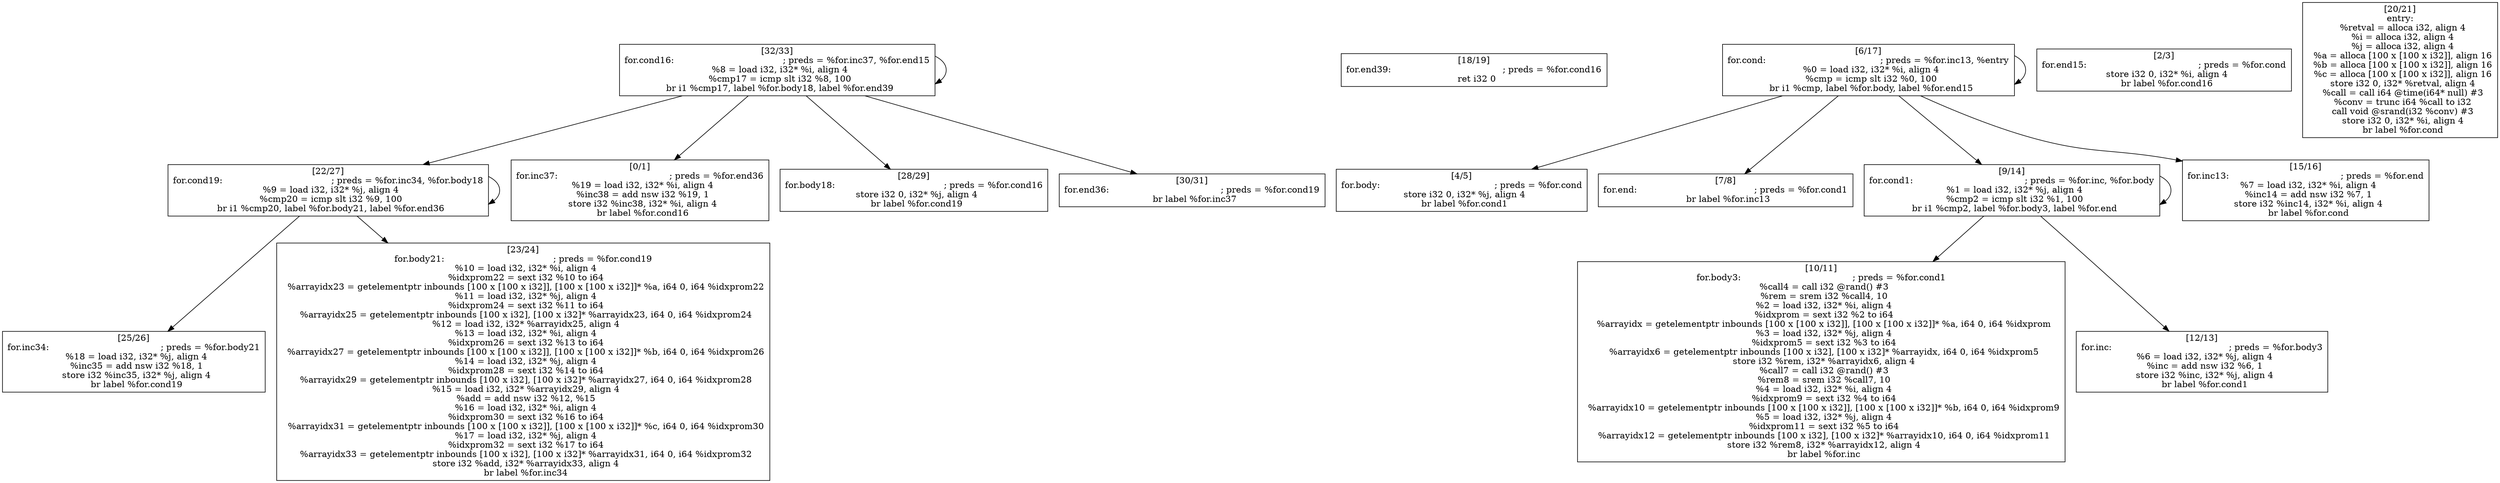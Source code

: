 
digraph G {


node38 [label="[25/26]
for.inc34:                                        ; preds = %for.body21
  %18 = load i32, i32* %j, align 4
  %inc35 = add nsw i32 %18, 1
  store i32 %inc35, i32* %j, align 4
  br label %for.cond19
",shape=rectangle ]
node26 [label="[18/19]
for.end39:                                        ; preds = %for.cond16
  ret i32 0
",shape=rectangle ]
node24 [label="[4/5]
for.body:                                         ; preds = %for.cond
  store i32 0, i32* %j, align 4
  br label %for.cond1
",shape=rectangle ]
node35 [label="[23/24]
for.body21:                                       ; preds = %for.cond19
  %10 = load i32, i32* %i, align 4
  %idxprom22 = sext i32 %10 to i64
  %arrayidx23 = getelementptr inbounds [100 x [100 x i32]], [100 x [100 x i32]]* %a, i64 0, i64 %idxprom22
  %11 = load i32, i32* %j, align 4
  %idxprom24 = sext i32 %11 to i64
  %arrayidx25 = getelementptr inbounds [100 x i32], [100 x i32]* %arrayidx23, i64 0, i64 %idxprom24
  %12 = load i32, i32* %arrayidx25, align 4
  %13 = load i32, i32* %i, align 4
  %idxprom26 = sext i32 %13 to i64
  %arrayidx27 = getelementptr inbounds [100 x [100 x i32]], [100 x [100 x i32]]* %b, i64 0, i64 %idxprom26
  %14 = load i32, i32* %j, align 4
  %idxprom28 = sext i32 %14 to i64
  %arrayidx29 = getelementptr inbounds [100 x i32], [100 x i32]* %arrayidx27, i64 0, i64 %idxprom28
  %15 = load i32, i32* %arrayidx29, align 4
  %add = add nsw i32 %12, %15
  %16 = load i32, i32* %i, align 4
  %idxprom30 = sext i32 %16 to i64
  %arrayidx31 = getelementptr inbounds [100 x [100 x i32]], [100 x [100 x i32]]* %c, i64 0, i64 %idxprom30
  %17 = load i32, i32* %j, align 4
  %idxprom32 = sext i32 %17 to i64
  %arrayidx33 = getelementptr inbounds [100 x i32], [100 x i32]* %arrayidx31, i64 0, i64 %idxprom32
  store i32 %add, i32* %arrayidx33, align 4
  br label %for.inc34
",shape=rectangle ]
node25 [label="[6/17]
for.cond:                                         ; preds = %for.inc13, %entry
  %0 = load i32, i32* %i, align 4
  %cmp = icmp slt i32 %0, 100
  br i1 %cmp, label %for.body, label %for.end15
",shape=rectangle ]
node23 [label="[2/3]
for.end15:                                        ; preds = %for.cond
  store i32 0, i32* %i, align 4
  br label %for.cond16
",shape=rectangle ]
node29 [label="[22/27]
for.cond19:                                       ; preds = %for.inc34, %for.body18
  %9 = load i32, i32* %j, align 4
  %cmp20 = icmp slt i32 %9, 100
  br i1 %cmp20, label %for.body21, label %for.end36
",shape=rectangle ]
node22 [label="[0/1]
for.inc37:                                        ; preds = %for.end36
  %19 = load i32, i32* %i, align 4
  %inc38 = add nsw i32 %19, 1
  store i32 %inc38, i32* %i, align 4
  br label %for.cond16
",shape=rectangle ]
node33 [label="[7/8]
for.end:                                          ; preds = %for.cond1
  br label %for.inc13
",shape=rectangle ]
node28 [label="[20/21]
entry:
  %retval = alloca i32, align 4
  %i = alloca i32, align 4
  %j = alloca i32, align 4
  %a = alloca [100 x [100 x i32]], align 16
  %b = alloca [100 x [100 x i32]], align 16
  %c = alloca [100 x [100 x i32]], align 16
  store i32 0, i32* %retval, align 4
  %call = call i64 @time(i64* null) #3
  %conv = trunc i64 %call to i32
  call void @srand(i32 %conv) #3
  store i32 0, i32* %i, align 4
  br label %for.cond
",shape=rectangle ]
node30 [label="[28/29]
for.body18:                                       ; preds = %for.cond16
  store i32 0, i32* %j, align 4
  br label %for.cond19
",shape=rectangle ]
node32 [label="[9/14]
for.cond1:                                        ; preds = %for.inc, %for.body
  %1 = load i32, i32* %j, align 4
  %cmp2 = icmp slt i32 %1, 100
  br i1 %cmp2, label %for.body3, label %for.end
",shape=rectangle ]
node31 [label="[10/11]
for.body3:                                        ; preds = %for.cond1
  %call4 = call i32 @rand() #3
  %rem = srem i32 %call4, 10
  %2 = load i32, i32* %i, align 4
  %idxprom = sext i32 %2 to i64
  %arrayidx = getelementptr inbounds [100 x [100 x i32]], [100 x [100 x i32]]* %a, i64 0, i64 %idxprom
  %3 = load i32, i32* %j, align 4
  %idxprom5 = sext i32 %3 to i64
  %arrayidx6 = getelementptr inbounds [100 x i32], [100 x i32]* %arrayidx, i64 0, i64 %idxprom5
  store i32 %rem, i32* %arrayidx6, align 4
  %call7 = call i32 @rand() #3
  %rem8 = srem i32 %call7, 10
  %4 = load i32, i32* %i, align 4
  %idxprom9 = sext i32 %4 to i64
  %arrayidx10 = getelementptr inbounds [100 x [100 x i32]], [100 x [100 x i32]]* %b, i64 0, i64 %idxprom9
  %5 = load i32, i32* %j, align 4
  %idxprom11 = sext i32 %5 to i64
  %arrayidx12 = getelementptr inbounds [100 x i32], [100 x i32]* %arrayidx10, i64 0, i64 %idxprom11
  store i32 %rem8, i32* %arrayidx12, align 4
  br label %for.inc
",shape=rectangle ]
node27 [label="[12/13]
for.inc:                                          ; preds = %for.body3
  %6 = load i32, i32* %j, align 4
  %inc = add nsw i32 %6, 1
  store i32 %inc, i32* %j, align 4
  br label %for.cond1
",shape=rectangle ]
node36 [label="[30/31]
for.end36:                                        ; preds = %for.cond19
  br label %for.inc37
",shape=rectangle ]
node34 [label="[15/16]
for.inc13:                                        ; preds = %for.end
  %7 = load i32, i32* %i, align 4
  %inc14 = add nsw i32 %7, 1
  store i32 %inc14, i32* %i, align 4
  br label %for.cond
",shape=rectangle ]
node37 [label="[32/33]
for.cond16:                                       ; preds = %for.inc37, %for.end15
  %8 = load i32, i32* %i, align 4
  %cmp17 = icmp slt i32 %8, 100
  br i1 %cmp17, label %for.body18, label %for.end39
",shape=rectangle ]

node25->node32 [ ]
node37->node22 [ ]
node25->node25 [ ]
node29->node29 [ ]
node32->node32 [ ]
node37->node37 [ ]
node32->node31 [ ]
node29->node35 [ ]
node37->node36 [ ]
node37->node30 [ ]
node25->node24 [ ]
node29->node38 [ ]
node25->node34 [ ]
node37->node29 [ ]
node25->node33 [ ]
node32->node27 [ ]


}
